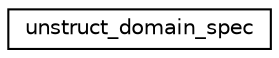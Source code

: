 digraph "Graphical Class Hierarchy"
{
 // INTERACTIVE_SVG=YES
 // LATEX_PDF_SIZE
  edge [fontname="Helvetica",fontsize="10",labelfontname="Helvetica",labelfontsize="10"];
  node [fontname="Helvetica",fontsize="10",shape=record];
  rankdir="LR";
  Node0 [label="unstruct_domain_spec",height=0.2,width=0.4,color="black", fillcolor="white", style="filled",URL="$structmpp__domains__mod_1_1unstruct__domain__spec.html",tooltip="Private type for axis specification data for an unstructured domain."];
}
